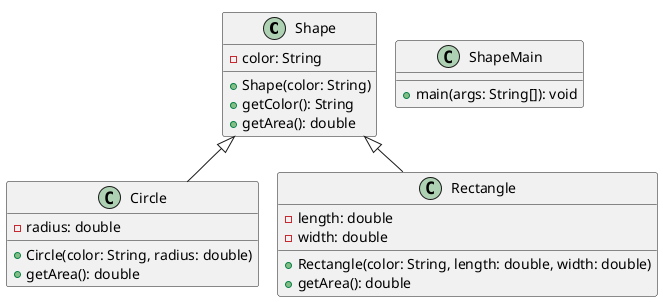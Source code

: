 @startuml
!pragma layout smetana

class Shape {
  -color: String
  +Shape(color: String)
  +getColor(): String
  +getArea(): double
}

class Circle {
  -radius: double
  +Circle(color: String, radius: double)
  +getArea(): double
}

class Rectangle {
  -length: double
  -width: double
  +Rectangle(color: String, length: double, width: double)
  +getArea(): double
}

class ShapeMain {
  +main(args: String[]): void
}


Shape <|-- Circle
Shape <|-- Rectangle

@enduml
